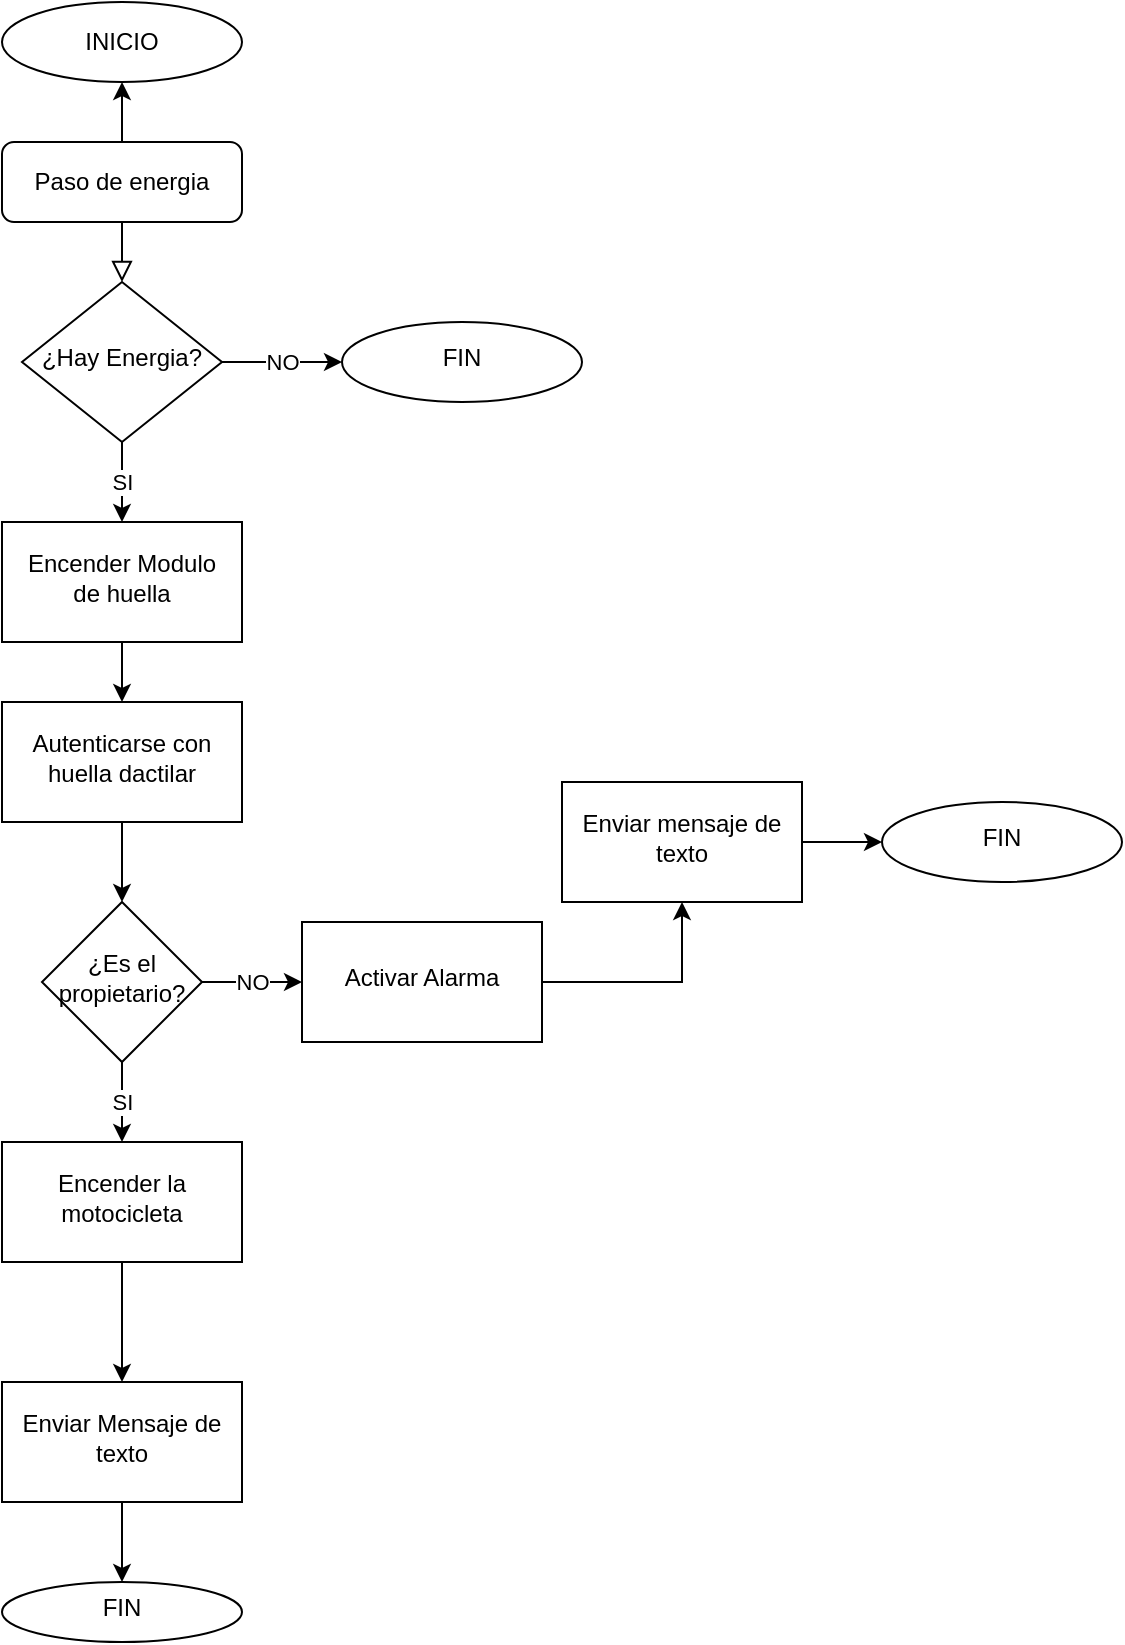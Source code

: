 <mxfile version="19.0.3" type="device"><diagram id="C5RBs43oDa-KdzZeNtuy" name="Page-1"><mxGraphModel dx="920" dy="2121" grid="1" gridSize="10" guides="1" tooltips="1" connect="1" arrows="1" fold="1" page="1" pageScale="1" pageWidth="827" pageHeight="1169" math="0" shadow="0"><root><mxCell id="WIyWlLk6GJQsqaUBKTNV-0"/><mxCell id="WIyWlLk6GJQsqaUBKTNV-1" parent="WIyWlLk6GJQsqaUBKTNV-0"/><mxCell id="WIyWlLk6GJQsqaUBKTNV-2" value="" style="rounded=0;html=1;jettySize=auto;orthogonalLoop=1;fontSize=11;endArrow=block;endFill=0;endSize=8;strokeWidth=1;shadow=0;labelBackgroundColor=none;edgeStyle=orthogonalEdgeStyle;" parent="WIyWlLk6GJQsqaUBKTNV-1" source="WIyWlLk6GJQsqaUBKTNV-3" target="WIyWlLk6GJQsqaUBKTNV-6" edge="1"><mxGeometry relative="1" as="geometry"/></mxCell><mxCell id="bJTQk-ujAPtITVJ_hYei-1" value="" style="edgeStyle=orthogonalEdgeStyle;rounded=0;orthogonalLoop=1;jettySize=auto;html=1;" edge="1" parent="WIyWlLk6GJQsqaUBKTNV-1" source="WIyWlLk6GJQsqaUBKTNV-3" target="bJTQk-ujAPtITVJ_hYei-0"><mxGeometry relative="1" as="geometry"/></mxCell><mxCell id="WIyWlLk6GJQsqaUBKTNV-3" value="Paso de energia" style="rounded=1;whiteSpace=wrap;html=1;fontSize=12;glass=0;strokeWidth=1;shadow=0;" parent="WIyWlLk6GJQsqaUBKTNV-1" vertex="1"><mxGeometry x="170" y="40" width="120" height="40" as="geometry"/></mxCell><mxCell id="bJTQk-ujAPtITVJ_hYei-12" value="NO" style="edgeStyle=orthogonalEdgeStyle;rounded=0;orthogonalLoop=1;jettySize=auto;html=1;" edge="1" parent="WIyWlLk6GJQsqaUBKTNV-1" source="WIyWlLk6GJQsqaUBKTNV-6" target="bJTQk-ujAPtITVJ_hYei-11"><mxGeometry relative="1" as="geometry"/></mxCell><mxCell id="bJTQk-ujAPtITVJ_hYei-24" value="SI" style="edgeStyle=orthogonalEdgeStyle;rounded=0;orthogonalLoop=1;jettySize=auto;html=1;" edge="1" parent="WIyWlLk6GJQsqaUBKTNV-1" source="WIyWlLk6GJQsqaUBKTNV-6" target="bJTQk-ujAPtITVJ_hYei-23"><mxGeometry relative="1" as="geometry"/></mxCell><mxCell id="WIyWlLk6GJQsqaUBKTNV-6" value="¿Hay Energia?" style="rhombus;whiteSpace=wrap;html=1;shadow=0;fontFamily=Helvetica;fontSize=12;align=center;strokeWidth=1;spacing=6;spacingTop=-4;" parent="WIyWlLk6GJQsqaUBKTNV-1" vertex="1"><mxGeometry x="180" y="110" width="100" height="80" as="geometry"/></mxCell><mxCell id="bJTQk-ujAPtITVJ_hYei-0" value="INICIO" style="ellipse;whiteSpace=wrap;html=1;rounded=1;glass=0;strokeWidth=1;shadow=0;" vertex="1" parent="WIyWlLk6GJQsqaUBKTNV-1"><mxGeometry x="170" y="-30" width="120" height="40" as="geometry"/></mxCell><mxCell id="bJTQk-ujAPtITVJ_hYei-8" value="" style="edgeStyle=orthogonalEdgeStyle;rounded=0;orthogonalLoop=1;jettySize=auto;html=1;" edge="1" parent="WIyWlLk6GJQsqaUBKTNV-1" source="bJTQk-ujAPtITVJ_hYei-4" target="bJTQk-ujAPtITVJ_hYei-7"><mxGeometry relative="1" as="geometry"/></mxCell><mxCell id="bJTQk-ujAPtITVJ_hYei-4" value="Autenticarse con huella dactilar" style="whiteSpace=wrap;html=1;shadow=0;strokeWidth=1;spacing=6;spacingTop=-4;" vertex="1" parent="WIyWlLk6GJQsqaUBKTNV-1"><mxGeometry x="170" y="320" width="120" height="60" as="geometry"/></mxCell><mxCell id="bJTQk-ujAPtITVJ_hYei-14" value="NO" style="edgeStyle=orthogonalEdgeStyle;rounded=0;orthogonalLoop=1;jettySize=auto;html=1;" edge="1" parent="WIyWlLk6GJQsqaUBKTNV-1" source="bJTQk-ujAPtITVJ_hYei-7" target="bJTQk-ujAPtITVJ_hYei-13"><mxGeometry relative="1" as="geometry"/></mxCell><mxCell id="bJTQk-ujAPtITVJ_hYei-18" value="SI" style="edgeStyle=orthogonalEdgeStyle;rounded=0;orthogonalLoop=1;jettySize=auto;html=1;" edge="1" parent="WIyWlLk6GJQsqaUBKTNV-1" source="bJTQk-ujAPtITVJ_hYei-7" target="bJTQk-ujAPtITVJ_hYei-17"><mxGeometry relative="1" as="geometry"/></mxCell><mxCell id="bJTQk-ujAPtITVJ_hYei-7" value="¿Es el propietario?" style="rhombus;whiteSpace=wrap;html=1;shadow=0;strokeWidth=1;spacing=6;spacingTop=-4;" vertex="1" parent="WIyWlLk6GJQsqaUBKTNV-1"><mxGeometry x="190" y="420" width="80" height="80" as="geometry"/></mxCell><mxCell id="bJTQk-ujAPtITVJ_hYei-11" value="FIN" style="ellipse;whiteSpace=wrap;html=1;shadow=0;strokeWidth=1;spacing=6;spacingTop=-4;" vertex="1" parent="WIyWlLk6GJQsqaUBKTNV-1"><mxGeometry x="340" y="130" width="120" height="40" as="geometry"/></mxCell><mxCell id="bJTQk-ujAPtITVJ_hYei-16" value="" style="edgeStyle=orthogonalEdgeStyle;rounded=0;orthogonalLoop=1;jettySize=auto;html=1;" edge="1" parent="WIyWlLk6GJQsqaUBKTNV-1" source="bJTQk-ujAPtITVJ_hYei-13" target="bJTQk-ujAPtITVJ_hYei-15"><mxGeometry relative="1" as="geometry"/></mxCell><mxCell id="bJTQk-ujAPtITVJ_hYei-13" value="Activar Alarma" style="whiteSpace=wrap;html=1;shadow=0;strokeWidth=1;spacing=6;spacingTop=-4;" vertex="1" parent="WIyWlLk6GJQsqaUBKTNV-1"><mxGeometry x="320" y="430" width="120" height="60" as="geometry"/></mxCell><mxCell id="bJTQk-ujAPtITVJ_hYei-27" value="" style="edgeStyle=orthogonalEdgeStyle;rounded=0;orthogonalLoop=1;jettySize=auto;html=1;" edge="1" parent="WIyWlLk6GJQsqaUBKTNV-1" source="bJTQk-ujAPtITVJ_hYei-15" target="bJTQk-ujAPtITVJ_hYei-26"><mxGeometry relative="1" as="geometry"/></mxCell><mxCell id="bJTQk-ujAPtITVJ_hYei-15" value="Enviar mensaje de texto" style="whiteSpace=wrap;html=1;shadow=0;strokeWidth=1;spacing=6;spacingTop=-4;" vertex="1" parent="WIyWlLk6GJQsqaUBKTNV-1"><mxGeometry x="450" y="360" width="120" height="60" as="geometry"/></mxCell><mxCell id="bJTQk-ujAPtITVJ_hYei-22" value="" style="edgeStyle=orthogonalEdgeStyle;rounded=0;orthogonalLoop=1;jettySize=auto;html=1;" edge="1" parent="WIyWlLk6GJQsqaUBKTNV-1" source="bJTQk-ujAPtITVJ_hYei-17" target="bJTQk-ujAPtITVJ_hYei-21"><mxGeometry relative="1" as="geometry"/></mxCell><mxCell id="bJTQk-ujAPtITVJ_hYei-17" value="Encender la motocicleta" style="whiteSpace=wrap;html=1;shadow=0;strokeWidth=1;spacing=6;spacingTop=-4;" vertex="1" parent="WIyWlLk6GJQsqaUBKTNV-1"><mxGeometry x="170" y="540" width="120" height="60" as="geometry"/></mxCell><mxCell id="bJTQk-ujAPtITVJ_hYei-29" value="" style="edgeStyle=orthogonalEdgeStyle;rounded=0;orthogonalLoop=1;jettySize=auto;html=1;" edge="1" parent="WIyWlLk6GJQsqaUBKTNV-1" source="bJTQk-ujAPtITVJ_hYei-21" target="bJTQk-ujAPtITVJ_hYei-28"><mxGeometry relative="1" as="geometry"/></mxCell><mxCell id="bJTQk-ujAPtITVJ_hYei-21" value="Enviar Mensaje de texto" style="whiteSpace=wrap;html=1;shadow=0;strokeWidth=1;spacing=6;spacingTop=-4;" vertex="1" parent="WIyWlLk6GJQsqaUBKTNV-1"><mxGeometry x="170" y="660" width="120" height="60" as="geometry"/></mxCell><mxCell id="bJTQk-ujAPtITVJ_hYei-25" value="" style="edgeStyle=orthogonalEdgeStyle;rounded=0;orthogonalLoop=1;jettySize=auto;html=1;" edge="1" parent="WIyWlLk6GJQsqaUBKTNV-1" source="bJTQk-ujAPtITVJ_hYei-23" target="bJTQk-ujAPtITVJ_hYei-4"><mxGeometry relative="1" as="geometry"/></mxCell><mxCell id="bJTQk-ujAPtITVJ_hYei-23" value="Encender Modulo de huella" style="whiteSpace=wrap;html=1;shadow=0;strokeWidth=1;spacing=6;spacingTop=-4;" vertex="1" parent="WIyWlLk6GJQsqaUBKTNV-1"><mxGeometry x="170" y="230" width="120" height="60" as="geometry"/></mxCell><mxCell id="bJTQk-ujAPtITVJ_hYei-26" value="FIN" style="ellipse;whiteSpace=wrap;html=1;shadow=0;strokeWidth=1;spacing=6;spacingTop=-4;" vertex="1" parent="WIyWlLk6GJQsqaUBKTNV-1"><mxGeometry x="610" y="370" width="120" height="40" as="geometry"/></mxCell><mxCell id="bJTQk-ujAPtITVJ_hYei-28" value="FIN" style="ellipse;whiteSpace=wrap;html=1;shadow=0;strokeWidth=1;spacing=6;spacingTop=-4;" vertex="1" parent="WIyWlLk6GJQsqaUBKTNV-1"><mxGeometry x="170" y="760" width="120" height="30" as="geometry"/></mxCell></root></mxGraphModel></diagram></mxfile>